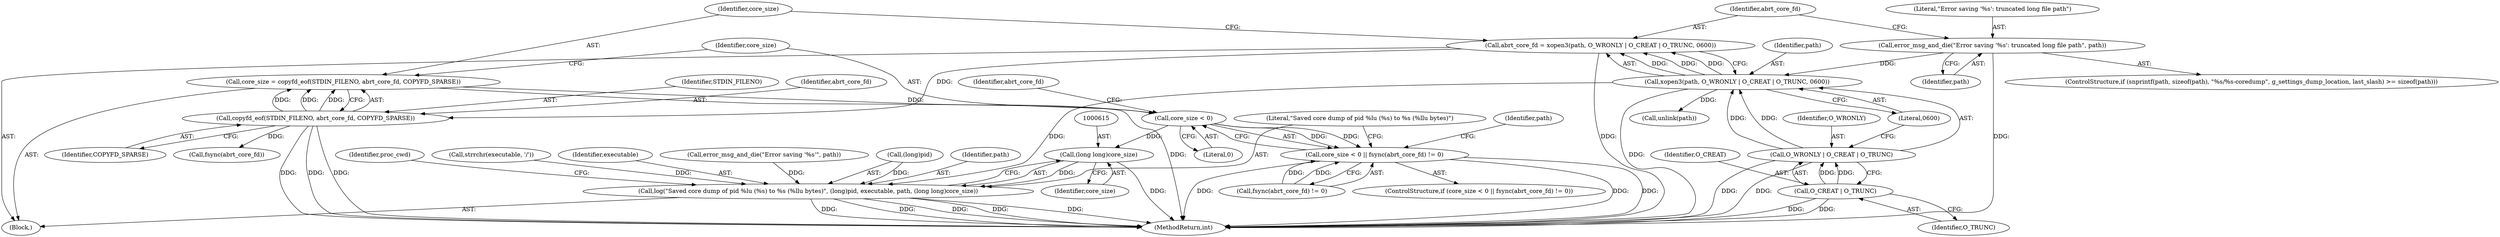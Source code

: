 digraph "0_abrt_8939398b82006ba1fec4ed491339fc075f43fc7c_1@API" {
"1000586" [label="(Call,core_size = copyfd_eof(STDIN_FILENO, abrt_core_fd, COPYFD_SPARSE))"];
"1000588" [label="(Call,copyfd_eof(STDIN_FILENO, abrt_core_fd, COPYFD_SPARSE))"];
"1000575" [label="(Call,abrt_core_fd = xopen3(path, O_WRONLY | O_CREAT | O_TRUNC, 0600))"];
"1000577" [label="(Call,xopen3(path, O_WRONLY | O_CREAT | O_TRUNC, 0600))"];
"1000571" [label="(Call,error_msg_and_die(\"Error saving '%s': truncated long file path\", path))"];
"1000579" [label="(Call,O_WRONLY | O_CREAT | O_TRUNC)"];
"1000581" [label="(Call,O_CREAT | O_TRUNC)"];
"1000594" [label="(Call,core_size < 0)"];
"1000593" [label="(Call,core_size < 0 || fsync(abrt_core_fd) != 0)"];
"1000614" [label="(Call,(long long)core_size)"];
"1000607" [label="(Call,log(\"Saved core dump of pid %lu (%s) to %s (%llu bytes)\", (long)pid, executable, path, (long long)core_size))"];
"1000546" [label="(Call,strrchr(executable, '/'))"];
"1000590" [label="(Identifier,abrt_core_fd)"];
"1000560" [label="(ControlStructure,if (snprintf(path, sizeof(path), \"%s/%s-coredump\", g_settings_dump_location, last_slash) >= sizeof(path)))"];
"1000581" [label="(Call,O_CREAT | O_TRUNC)"];
"1000599" [label="(Identifier,abrt_core_fd)"];
"1000559" [label="(Block,)"];
"1000583" [label="(Identifier,O_TRUNC)"];
"1000614" [label="(Call,(long long)core_size)"];
"1001228" [label="(MethodReturn,int)"];
"1000612" [label="(Identifier,executable)"];
"1000592" [label="(ControlStructure,if (core_size < 0 || fsync(abrt_core_fd) != 0))"];
"1000586" [label="(Call,core_size = copyfd_eof(STDIN_FILENO, abrt_core_fd, COPYFD_SPARSE))"];
"1000595" [label="(Identifier,core_size)"];
"1000597" [label="(Call,fsync(abrt_core_fd) != 0)"];
"1000609" [label="(Call,(long)pid)"];
"1000584" [label="(Literal,0600)"];
"1000580" [label="(Identifier,O_WRONLY)"];
"1000616" [label="(Identifier,core_size)"];
"1000591" [label="(Identifier,COPYFD_SPARSE)"];
"1000602" [label="(Call,unlink(path))"];
"1000579" [label="(Call,O_WRONLY | O_CREAT | O_TRUNC)"];
"1000593" [label="(Call,core_size < 0 || fsync(abrt_core_fd) != 0)"];
"1000588" [label="(Call,copyfd_eof(STDIN_FILENO, abrt_core_fd, COPYFD_SPARSE))"];
"1000607" [label="(Call,log(\"Saved core dump of pid %lu (%s) to %s (%llu bytes)\", (long)pid, executable, path, (long long)core_size))"];
"1000596" [label="(Literal,0)"];
"1000578" [label="(Identifier,path)"];
"1000613" [label="(Identifier,path)"];
"1000619" [label="(Identifier,proc_cwd)"];
"1000572" [label="(Literal,\"Error saving '%s': truncated long file path\")"];
"1000582" [label="(Identifier,O_CREAT)"];
"1000604" [label="(Call,error_msg_and_die(\"Error saving '%s'\", path))"];
"1000603" [label="(Identifier,path)"];
"1000587" [label="(Identifier,core_size)"];
"1000598" [label="(Call,fsync(abrt_core_fd))"];
"1000573" [label="(Identifier,path)"];
"1000594" [label="(Call,core_size < 0)"];
"1000575" [label="(Call,abrt_core_fd = xopen3(path, O_WRONLY | O_CREAT | O_TRUNC, 0600))"];
"1000577" [label="(Call,xopen3(path, O_WRONLY | O_CREAT | O_TRUNC, 0600))"];
"1000589" [label="(Identifier,STDIN_FILENO)"];
"1000571" [label="(Call,error_msg_and_die(\"Error saving '%s': truncated long file path\", path))"];
"1000608" [label="(Literal,\"Saved core dump of pid %lu (%s) to %s (%llu bytes)\")"];
"1000576" [label="(Identifier,abrt_core_fd)"];
"1000586" -> "1000559"  [label="AST: "];
"1000586" -> "1000588"  [label="CFG: "];
"1000587" -> "1000586"  [label="AST: "];
"1000588" -> "1000586"  [label="AST: "];
"1000595" -> "1000586"  [label="CFG: "];
"1000586" -> "1001228"  [label="DDG: "];
"1000588" -> "1000586"  [label="DDG: "];
"1000588" -> "1000586"  [label="DDG: "];
"1000588" -> "1000586"  [label="DDG: "];
"1000586" -> "1000594"  [label="DDG: "];
"1000588" -> "1000591"  [label="CFG: "];
"1000589" -> "1000588"  [label="AST: "];
"1000590" -> "1000588"  [label="AST: "];
"1000591" -> "1000588"  [label="AST: "];
"1000588" -> "1001228"  [label="DDG: "];
"1000588" -> "1001228"  [label="DDG: "];
"1000588" -> "1001228"  [label="DDG: "];
"1000575" -> "1000588"  [label="DDG: "];
"1000588" -> "1000598"  [label="DDG: "];
"1000575" -> "1000559"  [label="AST: "];
"1000575" -> "1000577"  [label="CFG: "];
"1000576" -> "1000575"  [label="AST: "];
"1000577" -> "1000575"  [label="AST: "];
"1000587" -> "1000575"  [label="CFG: "];
"1000575" -> "1001228"  [label="DDG: "];
"1000577" -> "1000575"  [label="DDG: "];
"1000577" -> "1000575"  [label="DDG: "];
"1000577" -> "1000575"  [label="DDG: "];
"1000577" -> "1000584"  [label="CFG: "];
"1000578" -> "1000577"  [label="AST: "];
"1000579" -> "1000577"  [label="AST: "];
"1000584" -> "1000577"  [label="AST: "];
"1000577" -> "1001228"  [label="DDG: "];
"1000571" -> "1000577"  [label="DDG: "];
"1000579" -> "1000577"  [label="DDG: "];
"1000579" -> "1000577"  [label="DDG: "];
"1000577" -> "1000602"  [label="DDG: "];
"1000577" -> "1000607"  [label="DDG: "];
"1000571" -> "1000560"  [label="AST: "];
"1000571" -> "1000573"  [label="CFG: "];
"1000572" -> "1000571"  [label="AST: "];
"1000573" -> "1000571"  [label="AST: "];
"1000576" -> "1000571"  [label="CFG: "];
"1000571" -> "1001228"  [label="DDG: "];
"1000579" -> "1000581"  [label="CFG: "];
"1000580" -> "1000579"  [label="AST: "];
"1000581" -> "1000579"  [label="AST: "];
"1000584" -> "1000579"  [label="CFG: "];
"1000579" -> "1001228"  [label="DDG: "];
"1000579" -> "1001228"  [label="DDG: "];
"1000581" -> "1000579"  [label="DDG: "];
"1000581" -> "1000579"  [label="DDG: "];
"1000581" -> "1000583"  [label="CFG: "];
"1000582" -> "1000581"  [label="AST: "];
"1000583" -> "1000581"  [label="AST: "];
"1000581" -> "1001228"  [label="DDG: "];
"1000581" -> "1001228"  [label="DDG: "];
"1000594" -> "1000593"  [label="AST: "];
"1000594" -> "1000596"  [label="CFG: "];
"1000595" -> "1000594"  [label="AST: "];
"1000596" -> "1000594"  [label="AST: "];
"1000599" -> "1000594"  [label="CFG: "];
"1000593" -> "1000594"  [label="CFG: "];
"1000594" -> "1000593"  [label="DDG: "];
"1000594" -> "1000593"  [label="DDG: "];
"1000594" -> "1000614"  [label="DDG: "];
"1000593" -> "1000592"  [label="AST: "];
"1000593" -> "1000597"  [label="CFG: "];
"1000597" -> "1000593"  [label="AST: "];
"1000603" -> "1000593"  [label="CFG: "];
"1000608" -> "1000593"  [label="CFG: "];
"1000593" -> "1001228"  [label="DDG: "];
"1000593" -> "1001228"  [label="DDG: "];
"1000593" -> "1001228"  [label="DDG: "];
"1000597" -> "1000593"  [label="DDG: "];
"1000597" -> "1000593"  [label="DDG: "];
"1000614" -> "1000607"  [label="AST: "];
"1000614" -> "1000616"  [label="CFG: "];
"1000615" -> "1000614"  [label="AST: "];
"1000616" -> "1000614"  [label="AST: "];
"1000607" -> "1000614"  [label="CFG: "];
"1000614" -> "1001228"  [label="DDG: "];
"1000614" -> "1000607"  [label="DDG: "];
"1000607" -> "1000559"  [label="AST: "];
"1000608" -> "1000607"  [label="AST: "];
"1000609" -> "1000607"  [label="AST: "];
"1000612" -> "1000607"  [label="AST: "];
"1000613" -> "1000607"  [label="AST: "];
"1000619" -> "1000607"  [label="CFG: "];
"1000607" -> "1001228"  [label="DDG: "];
"1000607" -> "1001228"  [label="DDG: "];
"1000607" -> "1001228"  [label="DDG: "];
"1000607" -> "1001228"  [label="DDG: "];
"1000607" -> "1001228"  [label="DDG: "];
"1000609" -> "1000607"  [label="DDG: "];
"1000546" -> "1000607"  [label="DDG: "];
"1000604" -> "1000607"  [label="DDG: "];
}
